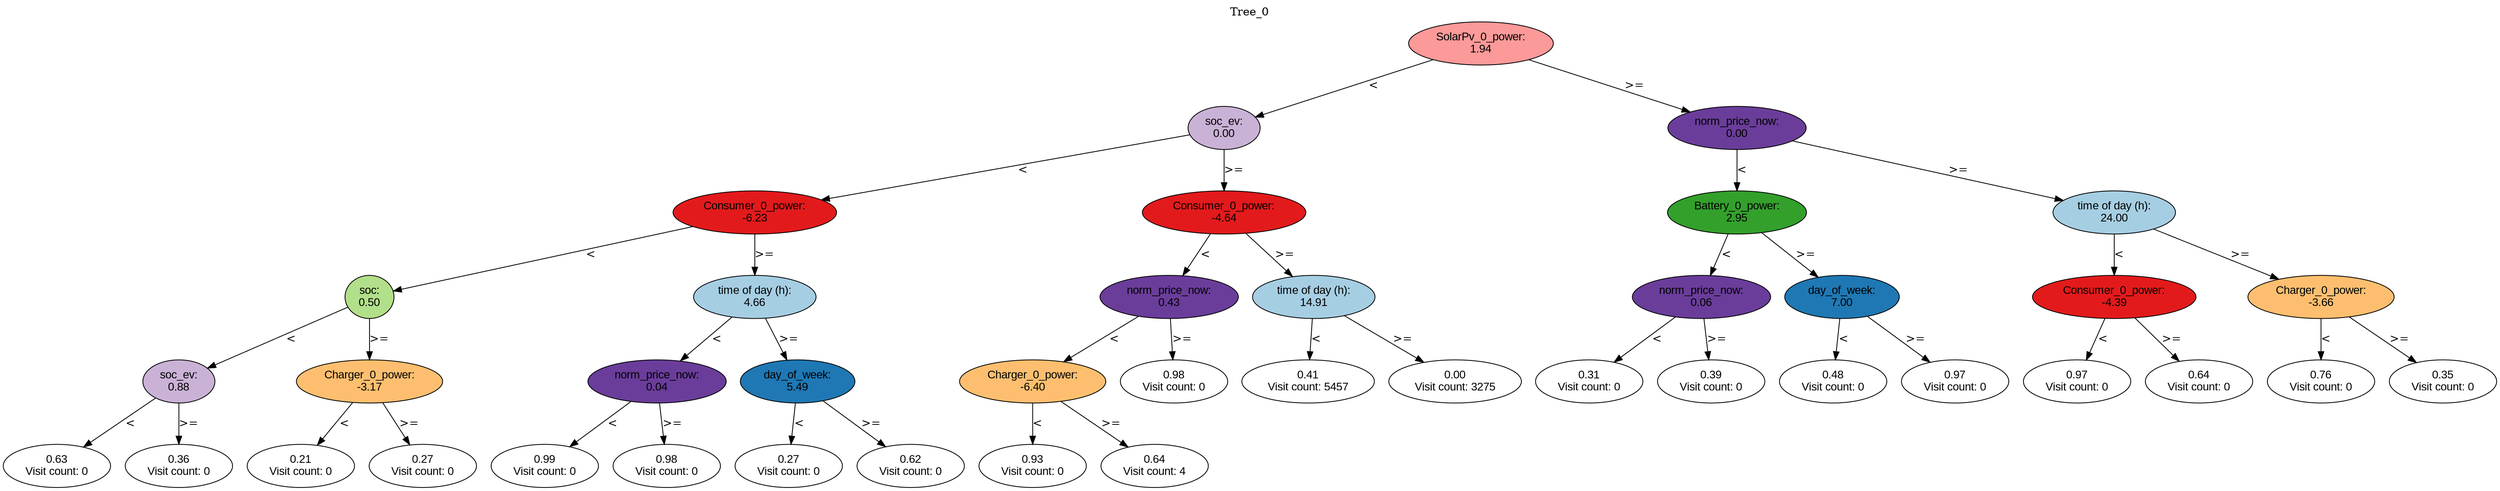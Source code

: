 digraph BST {
    node [fontname="Arial" style=filled colorscheme=paired12];
    0 [ label = "SolarPv_0_power:
1.94" fillcolor=5];
    1 [ label = "soc_ev:
0.00" fillcolor=9];
    2 [ label = "Consumer_0_power:
-6.23" fillcolor=6];
    3 [ label = "soc:
0.50" fillcolor=3];
    4 [ label = "soc_ev:
0.88" fillcolor=9];
    5 [ label = "0.63
Visit count: 0" fillcolor=white];
    6 [ label = "0.36
Visit count: 0" fillcolor=white];
    7 [ label = "Charger_0_power:
-3.17" fillcolor=7];
    8 [ label = "0.21
Visit count: 0" fillcolor=white];
    9 [ label = "0.27
Visit count: 0" fillcolor=white];
    10 [ label = "time of day (h):
4.66" fillcolor=1];
    11 [ label = "norm_price_now:
0.04" fillcolor=10];
    12 [ label = "0.99
Visit count: 0" fillcolor=white];
    13 [ label = "0.98
Visit count: 0" fillcolor=white];
    14 [ label = "day_of_week:
5.49" fillcolor=2];
    15 [ label = "0.27
Visit count: 0" fillcolor=white];
    16 [ label = "0.62
Visit count: 0" fillcolor=white];
    17 [ label = "Consumer_0_power:
-4.64" fillcolor=6];
    18 [ label = "norm_price_now:
0.43" fillcolor=10];
    19 [ label = "Charger_0_power:
-6.40" fillcolor=7];
    20 [ label = "0.93
Visit count: 0" fillcolor=white];
    21 [ label = "0.64
Visit count: 4" fillcolor=white];
    22 [ label = "0.98
Visit count: 0" fillcolor=white];
    23 [ label = "time of day (h):
14.91" fillcolor=1];
    24 [ label = "0.41
Visit count: 5457" fillcolor=white];
    25 [ label = "0.00
Visit count: 3275" fillcolor=white];
    26 [ label = "norm_price_now:
0.00" fillcolor=10];
    27 [ label = "Battery_0_power:
2.95" fillcolor=4];
    28 [ label = "norm_price_now:
0.06" fillcolor=10];
    29 [ label = "0.31
Visit count: 0" fillcolor=white];
    30 [ label = "0.39
Visit count: 0" fillcolor=white];
    31 [ label = "day_of_week:
7.00" fillcolor=2];
    32 [ label = "0.48
Visit count: 0" fillcolor=white];
    33 [ label = "0.97
Visit count: 0" fillcolor=white];
    34 [ label = "time of day (h):
24.00" fillcolor=1];
    35 [ label = "Consumer_0_power:
-4.39" fillcolor=6];
    36 [ label = "0.97
Visit count: 0" fillcolor=white];
    37 [ label = "0.64
Visit count: 0" fillcolor=white];
    38 [ label = "Charger_0_power:
-3.66" fillcolor=7];
    39 [ label = "0.76
Visit count: 0" fillcolor=white];
    40 [ label = "0.35
Visit count: 0" fillcolor=white];

    0  -> 1[ label = "<"];
    0  -> 26[ label = ">="];
    1  -> 2[ label = "<"];
    1  -> 17[ label = ">="];
    2  -> 3[ label = "<"];
    2  -> 10[ label = ">="];
    3  -> 4[ label = "<"];
    3  -> 7[ label = ">="];
    4  -> 5[ label = "<"];
    4  -> 6[ label = ">="];
    7  -> 8[ label = "<"];
    7  -> 9[ label = ">="];
    10  -> 11[ label = "<"];
    10  -> 14[ label = ">="];
    11  -> 12[ label = "<"];
    11  -> 13[ label = ">="];
    14  -> 15[ label = "<"];
    14  -> 16[ label = ">="];
    17  -> 18[ label = "<"];
    17  -> 23[ label = ">="];
    18  -> 19[ label = "<"];
    18  -> 22[ label = ">="];
    19  -> 20[ label = "<"];
    19  -> 21[ label = ">="];
    23  -> 24[ label = "<"];
    23  -> 25[ label = ">="];
    26  -> 27[ label = "<"];
    26  -> 34[ label = ">="];
    27  -> 28[ label = "<"];
    27  -> 31[ label = ">="];
    28  -> 29[ label = "<"];
    28  -> 30[ label = ">="];
    31  -> 32[ label = "<"];
    31  -> 33[ label = ">="];
    34  -> 35[ label = "<"];
    34  -> 38[ label = ">="];
    35  -> 36[ label = "<"];
    35  -> 37[ label = ">="];
    38  -> 39[ label = "<"];
    38  -> 40[ label = ">="];

    labelloc="t";
    label="Tree_0";
}